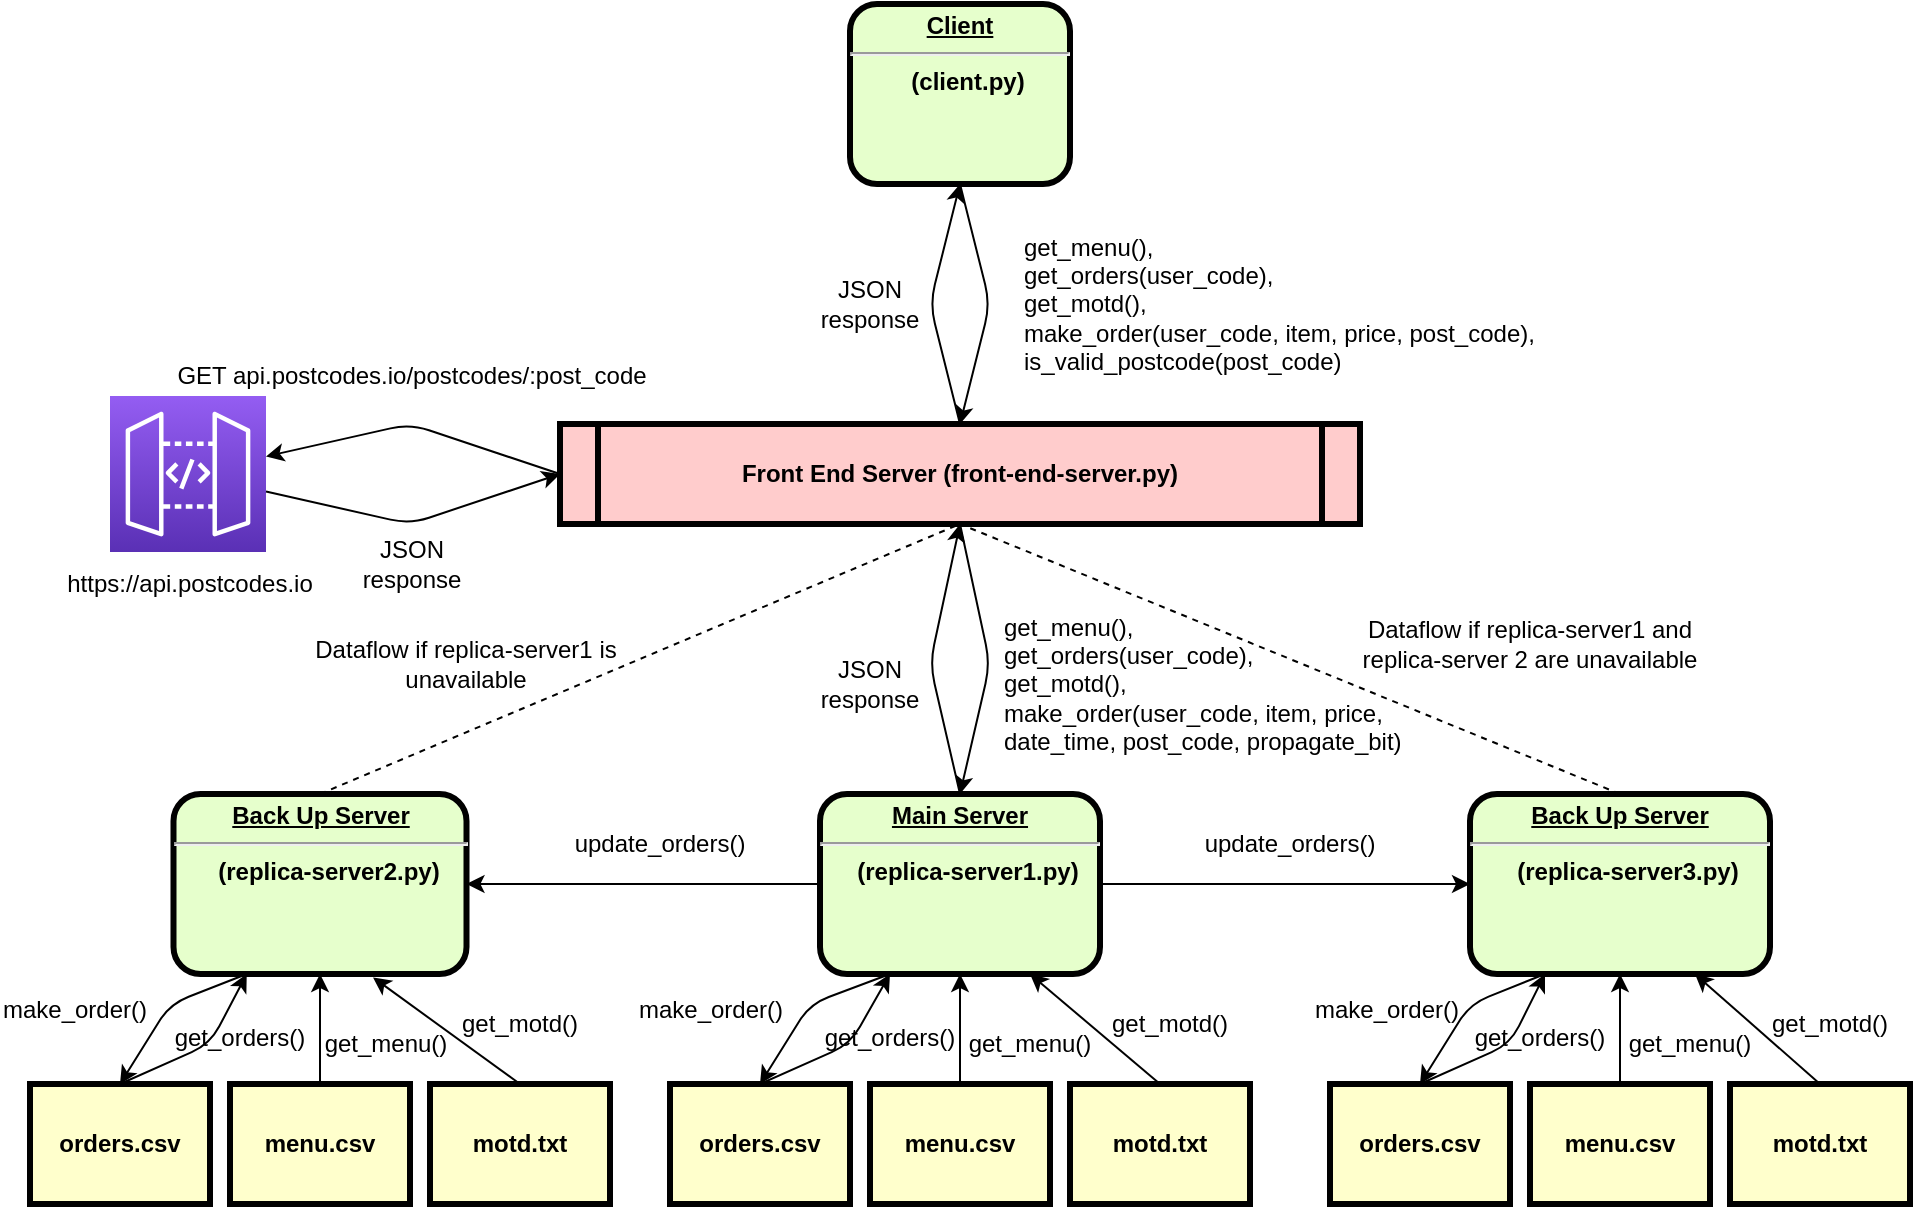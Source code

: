 <mxfile version="12.8.1" type="onedrive"><diagram name="Page-1" id="c7558073-3199-34d8-9f00-42111426c3f3"><mxGraphModel dx="1038" dy="580" grid="1" gridSize="10" guides="1" tooltips="1" connect="1" arrows="1" fold="1" page="1" pageScale="1" pageWidth="826" pageHeight="1169" background="#ffffff" math="0" shadow="0"><root><mxCell id="0"/><mxCell id="1" parent="0"/><mxCell id="5" value="Front End Server (front-end-server.py)" style="shape=process;whiteSpace=wrap;align=center;verticalAlign=middle;size=0.048;fontStyle=1;strokeWidth=3;fillColor=#FFCCCC" parent="1" vertex="1"><mxGeometry x="375.0" y="310" width="400" height="50" as="geometry"/></mxCell><mxCell id="6" value="&lt;p style=&quot;margin: 0px ; margin-top: 4px ; text-align: center ; text-decoration: underline&quot;&gt;&lt;strong&gt;Client&lt;/strong&gt;&lt;/p&gt;&lt;hr&gt;&lt;p style=&quot;margin: 0px ; margin-left: 8px&quot;&gt;(client.py)&lt;/p&gt;" style="verticalAlign=middle;align=center;overflow=fill;fontSize=12;fontFamily=Helvetica;html=1;rounded=1;fontStyle=1;strokeWidth=3;fillColor=#E6FFCC" parent="1" vertex="1"><mxGeometry x="520" y="100" width="110" height="90" as="geometry"/></mxCell><mxCell id="9" value="&lt;p style=&quot;margin: 0px ; margin-top: 4px ; text-align: center ; text-decoration: underline&quot;&gt;&lt;strong&gt;Back Up Server&lt;/strong&gt;&lt;/p&gt;&lt;hr&gt;&lt;p style=&quot;margin: 0px ; margin-left: 8px&quot;&gt;(replica-server3.py)&lt;/p&gt;" style="verticalAlign=middle;align=center;overflow=fill;fontSize=12;fontFamily=Helvetica;html=1;rounded=1;fontStyle=1;strokeWidth=3;fillColor=#E6FFCC" parent="1" vertex="1"><mxGeometry x="830" y="495" width="150" height="90" as="geometry"/></mxCell><mxCell id="10" value="&lt;p style=&quot;margin: 0px ; margin-top: 4px ; text-align: center ; text-decoration: underline&quot;&gt;Main Server&lt;/p&gt;&lt;hr&gt;&lt;p style=&quot;margin: 0px ; margin-left: 8px&quot;&gt;(replica-server1.py)&lt;/p&gt;" style="verticalAlign=middle;align=center;overflow=fill;fontSize=12;fontFamily=Helvetica;html=1;rounded=1;fontStyle=1;strokeWidth=3;fillColor=#E6FFCC" parent="1" vertex="1"><mxGeometry x="505" y="495" width="140" height="90" as="geometry"/></mxCell><mxCell id="13" value="menu.csv" style="whiteSpace=wrap;align=center;verticalAlign=middle;fontStyle=1;strokeWidth=3;fillColor=#FFFFCC" parent="1" vertex="1"><mxGeometry x="210.0" y="640" width="90" height="60" as="geometry"/></mxCell><mxCell id="14" value="orders.csv" style="whiteSpace=wrap;align=center;verticalAlign=middle;fontStyle=1;strokeWidth=3;fillColor=#FFFFCC" parent="1" vertex="1"><mxGeometry x="110.0" y="640.0" width="90" height="60" as="geometry"/></mxCell><mxCell id="15" value="motd.txt" style="whiteSpace=wrap;align=center;verticalAlign=middle;fontStyle=1;strokeWidth=3;fillColor=#FFFFCC" parent="1" vertex="1"><mxGeometry x="310.0" y="640" width="90" height="60" as="geometry"/></mxCell><mxCell id="11" value="&lt;p style=&quot;margin: 0px ; margin-top: 4px ; text-align: center ; text-decoration: underline&quot;&gt;&lt;strong&gt;Back Up Server&lt;/strong&gt;&lt;/p&gt;&lt;hr&gt;&lt;p style=&quot;margin: 0px ; margin-left: 8px&quot;&gt;(replica-server2.py)&lt;/p&gt;" style="verticalAlign=middle;align=center;overflow=fill;fontSize=12;fontFamily=Helvetica;html=1;rounded=1;fontStyle=1;strokeWidth=3;fillColor=#E6FFCC" parent="1" vertex="1"><mxGeometry x="181.75" y="495" width="146.5" height="90" as="geometry"/></mxCell><mxCell id="GjYTZL8-uG8DQfsM5Rw--96" value="menu.csv" style="whiteSpace=wrap;align=center;verticalAlign=middle;fontStyle=1;strokeWidth=3;fillColor=#FFFFCC" parent="1" vertex="1"><mxGeometry x="530" y="640" width="90" height="60" as="geometry"/></mxCell><mxCell id="GjYTZL8-uG8DQfsM5Rw--97" value="orders.csv" style="whiteSpace=wrap;align=center;verticalAlign=middle;fontStyle=1;strokeWidth=3;fillColor=#FFFFCC" parent="1" vertex="1"><mxGeometry x="430" y="640.0" width="90" height="60" as="geometry"/></mxCell><mxCell id="GjYTZL8-uG8DQfsM5Rw--98" value="motd.txt" style="whiteSpace=wrap;align=center;verticalAlign=middle;fontStyle=1;strokeWidth=3;fillColor=#FFFFCC" parent="1" vertex="1"><mxGeometry x="630.0" y="640" width="90" height="60" as="geometry"/></mxCell><mxCell id="GjYTZL8-uG8DQfsM5Rw--99" value="menu.csv" style="whiteSpace=wrap;align=center;verticalAlign=middle;fontStyle=1;strokeWidth=3;fillColor=#FFFFCC" parent="1" vertex="1"><mxGeometry x="860" y="640" width="90" height="60" as="geometry"/></mxCell><mxCell id="GjYTZL8-uG8DQfsM5Rw--100" value="orders.csv" style="whiteSpace=wrap;align=center;verticalAlign=middle;fontStyle=1;strokeWidth=3;fillColor=#FFFFCC" parent="1" vertex="1"><mxGeometry x="760" y="640.0" width="90" height="60" as="geometry"/></mxCell><mxCell id="GjYTZL8-uG8DQfsM5Rw--101" value="motd.txt" style="whiteSpace=wrap;align=center;verticalAlign=middle;fontStyle=1;strokeWidth=3;fillColor=#FFFFCC" parent="1" vertex="1"><mxGeometry x="960.0" y="640" width="90" height="60" as="geometry"/></mxCell><mxCell id="GjYTZL8-uG8DQfsM5Rw--102" value="" style="endArrow=classic;html=1;exitX=0.5;exitY=0;exitDx=0;exitDy=0;" parent="1" source="10" edge="1"><mxGeometry width="50" height="50" relative="1" as="geometry"><mxPoint x="510" y="380" as="sourcePoint"/><mxPoint x="575" y="360" as="targetPoint"/><Array as="points"><mxPoint x="560" y="430"/></Array></mxGeometry></mxCell><mxCell id="GjYTZL8-uG8DQfsM5Rw--103" value="" style="endArrow=none;dashed=1;html=1;entryX=0.5;entryY=1;entryDx=0;entryDy=0;exitX=0.5;exitY=0;exitDx=0;exitDy=0;" parent="1" source="11" target="5" edge="1"><mxGeometry width="50" height="50" relative="1" as="geometry"><mxPoint x="410" y="440" as="sourcePoint"/><mxPoint x="460" y="390" as="targetPoint"/></mxGeometry></mxCell><mxCell id="GjYTZL8-uG8DQfsM5Rw--104" value="" style="endArrow=none;dashed=1;html=1;exitX=0.5;exitY=0;exitDx=0;exitDy=0;entryX=0.5;entryY=1;entryDx=0;entryDy=0;" parent="1" source="9" target="5" edge="1"><mxGeometry width="50" height="50" relative="1" as="geometry"><mxPoint x="680" y="460" as="sourcePoint"/><mxPoint x="730" y="410" as="targetPoint"/></mxGeometry></mxCell><mxCell id="GjYTZL8-uG8DQfsM5Rw--105" value="" style="endArrow=classic;html=1;exitX=0.5;exitY=1;exitDx=0;exitDy=0;" parent="1" source="5" edge="1"><mxGeometry width="50" height="50" relative="1" as="geometry"><mxPoint x="700" y="370" as="sourcePoint"/><mxPoint x="575" y="495" as="targetPoint"/><Array as="points"><mxPoint x="590" y="430"/></Array></mxGeometry></mxCell><mxCell id="GjYTZL8-uG8DQfsM5Rw--106" value="" style="endArrow=classic;html=1;entryX=0.5;entryY=1;entryDx=0;entryDy=0;exitX=0.5;exitY=0;exitDx=0;exitDy=0;" parent="1" source="5" target="6" edge="1"><mxGeometry width="50" height="50" relative="1" as="geometry"><mxPoint x="550" y="260" as="sourcePoint"/><mxPoint x="600" y="210" as="targetPoint"/><Array as="points"><mxPoint x="560" y="250"/></Array></mxGeometry></mxCell><mxCell id="GjYTZL8-uG8DQfsM5Rw--107" value="" style="endArrow=classic;html=1;exitX=0.5;exitY=1;exitDx=0;exitDy=0;entryX=0.5;entryY=0;entryDx=0;entryDy=0;" parent="1" source="6" target="5" edge="1"><mxGeometry width="50" height="50" relative="1" as="geometry"><mxPoint x="640" y="270" as="sourcePoint"/><mxPoint x="690" y="220" as="targetPoint"/><Array as="points"><mxPoint x="590" y="250"/></Array></mxGeometry></mxCell><mxCell id="GjYTZL8-uG8DQfsM5Rw--108" value="" style="endArrow=classic;html=1;entryX=0.5;entryY=1;entryDx=0;entryDy=0;exitX=0.5;exitY=0;exitDx=0;exitDy=0;" parent="1" source="GjYTZL8-uG8DQfsM5Rw--96" target="10" edge="1"><mxGeometry width="50" height="50" relative="1" as="geometry"><mxPoint x="560" y="660" as="sourcePoint"/><mxPoint x="610" y="610" as="targetPoint"/></mxGeometry></mxCell><mxCell id="GjYTZL8-uG8DQfsM5Rw--109" value="" style="endArrow=classic;html=1;entryX=0.5;entryY=1;entryDx=0;entryDy=0;exitX=0.5;exitY=0;exitDx=0;exitDy=0;" parent="1" source="13" target="11" edge="1"><mxGeometry width="50" height="50" relative="1" as="geometry"><mxPoint x="230" y="660" as="sourcePoint"/><mxPoint x="280" y="610" as="targetPoint"/></mxGeometry></mxCell><mxCell id="GjYTZL8-uG8DQfsM5Rw--110" value="" style="endArrow=classic;html=1;entryX=0.5;entryY=1;entryDx=0;entryDy=0;exitX=0.5;exitY=0;exitDx=0;exitDy=0;" parent="1" source="GjYTZL8-uG8DQfsM5Rw--99" target="9" edge="1"><mxGeometry width="50" height="50" relative="1" as="geometry"><mxPoint x="860" y="650" as="sourcePoint"/><mxPoint x="910" y="600" as="targetPoint"/></mxGeometry></mxCell><mxCell id="GjYTZL8-uG8DQfsM5Rw--111" value="" style="endArrow=classic;html=1;exitX=0.5;exitY=0;exitDx=0;exitDy=0;entryX=0.681;entryY=1.019;entryDx=0;entryDy=0;entryPerimeter=0;" parent="1" source="15" target="11" edge="1"><mxGeometry width="50" height="50" relative="1" as="geometry"><mxPoint x="390" y="630" as="sourcePoint"/><mxPoint x="440" y="580" as="targetPoint"/></mxGeometry></mxCell><mxCell id="GjYTZL8-uG8DQfsM5Rw--112" value="" style="endArrow=classic;html=1;exitX=0.5;exitY=0;exitDx=0;exitDy=0;entryX=0.75;entryY=1;entryDx=0;entryDy=0;" parent="1" source="GjYTZL8-uG8DQfsM5Rw--98" target="10" edge="1"><mxGeometry width="50" height="50" relative="1" as="geometry"><mxPoint x="710" y="620" as="sourcePoint"/><mxPoint x="760" y="570" as="targetPoint"/></mxGeometry></mxCell><mxCell id="GjYTZL8-uG8DQfsM5Rw--113" value="" style="endArrow=classic;html=1;entryX=0.75;entryY=1;entryDx=0;entryDy=0;exitX=0.5;exitY=0;exitDx=0;exitDy=0;" parent="1" source="GjYTZL8-uG8DQfsM5Rw--101" target="9" edge="1"><mxGeometry width="50" height="50" relative="1" as="geometry"><mxPoint x="1040" y="620" as="sourcePoint"/><mxPoint x="1090" y="570" as="targetPoint"/></mxGeometry></mxCell><mxCell id="GjYTZL8-uG8DQfsM5Rw--114" value="" style="endArrow=classic;html=1;entryX=0.25;entryY=1;entryDx=0;entryDy=0;exitX=0.5;exitY=0;exitDx=0;exitDy=0;" parent="1" source="14" target="11" edge="1"><mxGeometry width="50" height="50" relative="1" as="geometry"><mxPoint x="90" y="630" as="sourcePoint"/><mxPoint x="140" y="580" as="targetPoint"/><Array as="points"><mxPoint x="200" y="620"/></Array></mxGeometry></mxCell><mxCell id="GjYTZL8-uG8DQfsM5Rw--115" value="" style="endArrow=classic;html=1;entryX=0.5;entryY=0;entryDx=0;entryDy=0;exitX=0.25;exitY=1;exitDx=0;exitDy=0;" parent="1" source="11" target="14" edge="1"><mxGeometry width="50" height="50" relative="1" as="geometry"><mxPoint x="120" y="640" as="sourcePoint"/><mxPoint x="170" y="590" as="targetPoint"/><Array as="points"><mxPoint x="180" y="600"/></Array></mxGeometry></mxCell><mxCell id="GjYTZL8-uG8DQfsM5Rw--116" value="" style="endArrow=classic;html=1;exitX=0.5;exitY=0;exitDx=0;exitDy=0;entryX=0.25;entryY=1;entryDx=0;entryDy=0;" parent="1" source="GjYTZL8-uG8DQfsM5Rw--97" target="10" edge="1"><mxGeometry width="50" height="50" relative="1" as="geometry"><mxPoint x="710" y="620" as="sourcePoint"/><mxPoint x="760" y="570" as="targetPoint"/><Array as="points"><mxPoint x="520" y="620"/></Array></mxGeometry></mxCell><mxCell id="GjYTZL8-uG8DQfsM5Rw--117" value="" style="endArrow=classic;html=1;entryX=0.5;entryY=0;entryDx=0;entryDy=0;exitX=0.25;exitY=1;exitDx=0;exitDy=0;" parent="1" source="10" target="GjYTZL8-uG8DQfsM5Rw--97" edge="1"><mxGeometry width="50" height="50" relative="1" as="geometry"><mxPoint x="420" y="620" as="sourcePoint"/><mxPoint x="470" y="570" as="targetPoint"/><Array as="points"><mxPoint x="500" y="600"/></Array></mxGeometry></mxCell><mxCell id="GjYTZL8-uG8DQfsM5Rw--118" value="" style="endArrow=classic;html=1;entryX=0.25;entryY=1;entryDx=0;entryDy=0;exitX=0.5;exitY=0;exitDx=0;exitDy=0;" parent="1" source="GjYTZL8-uG8DQfsM5Rw--100" target="9" edge="1"><mxGeometry width="50" height="50" relative="1" as="geometry"><mxPoint x="800" y="650" as="sourcePoint"/><mxPoint x="850" y="600" as="targetPoint"/><Array as="points"><mxPoint x="850" y="620"/></Array></mxGeometry></mxCell><mxCell id="GjYTZL8-uG8DQfsM5Rw--119" value="" style="endArrow=classic;html=1;entryX=0.5;entryY=0;entryDx=0;entryDy=0;exitX=0.25;exitY=1;exitDx=0;exitDy=0;" parent="1" source="9" target="GjYTZL8-uG8DQfsM5Rw--100" edge="1"><mxGeometry width="50" height="50" relative="1" as="geometry"><mxPoint x="770" y="620" as="sourcePoint"/><mxPoint x="820" y="570" as="targetPoint"/><Array as="points"><mxPoint x="830" y="600"/></Array></mxGeometry></mxCell><mxCell id="GjYTZL8-uG8DQfsM5Rw--122" value="" style="outlineConnect=0;fontColor=#232F3E;gradientColor=#945DF2;gradientDirection=north;fillColor=#5A30B5;strokeColor=#ffffff;dashed=0;verticalLabelPosition=bottom;verticalAlign=top;align=center;html=1;fontSize=12;fontStyle=0;aspect=fixed;shape=mxgraph.aws4.resourceIcon;resIcon=mxgraph.aws4.api_gateway;" parent="1" vertex="1"><mxGeometry x="150" y="296" width="78" height="78" as="geometry"/></mxCell><mxCell id="GjYTZL8-uG8DQfsM5Rw--123" value="" style="endArrow=classic;html=1;exitX=0;exitY=0.5;exitDx=0;exitDy=0;" parent="1" source="5" target="GjYTZL8-uG8DQfsM5Rw--122" edge="1"><mxGeometry width="50" height="50" relative="1" as="geometry"><mxPoint x="300" y="300" as="sourcePoint"/><mxPoint x="350" y="250" as="targetPoint"/><Array as="points"><mxPoint x="300" y="310"/></Array></mxGeometry></mxCell><mxCell id="GjYTZL8-uG8DQfsM5Rw--125" value="" style="endArrow=classic;html=1;entryX=0;entryY=0.5;entryDx=0;entryDy=0;" parent="1" source="GjYTZL8-uG8DQfsM5Rw--122" target="5" edge="1"><mxGeometry width="50" height="50" relative="1" as="geometry"><mxPoint x="290" y="410" as="sourcePoint"/><mxPoint x="340" y="360" as="targetPoint"/><Array as="points"><mxPoint x="300" y="360"/></Array></mxGeometry></mxCell><mxCell id="GjYTZL8-uG8DQfsM5Rw--126" value="https://api.postcodes.io" style="text;html=1;strokeColor=none;fillColor=none;align=center;verticalAlign=middle;whiteSpace=wrap;rounded=0;" parent="1" vertex="1"><mxGeometry x="170" y="380" width="40" height="20" as="geometry"/></mxCell><mxCell id="GjYTZL8-uG8DQfsM5Rw--127" value="get_menu(), &lt;br&gt;get_orders(user_code), &lt;br&gt;get_motd(), &lt;br&gt;&lt;div&gt;&lt;span&gt;make_order(user_code, item, price, post_code),&lt;/span&gt;&lt;/div&gt;&lt;div&gt;&lt;span&gt;is_valid_postcode(post_code)&lt;/span&gt;&lt;/div&gt;" style="text;html=1;strokeColor=none;fillColor=none;align=left;verticalAlign=middle;whiteSpace=wrap;rounded=0;" parent="1" vertex="1"><mxGeometry x="605" y="210" width="335" height="80" as="geometry"/></mxCell><mxCell id="GjYTZL8-uG8DQfsM5Rw--132" value="get_menu(), &lt;br&gt;get_orders(user_code), &lt;br&gt;get_motd(), &lt;br&gt;&lt;div&gt;&lt;span&gt;make_order(user_code, item, price, date_time, post_code, propagate_bit)&lt;/span&gt;&lt;/div&gt;" style="text;html=1;strokeColor=none;fillColor=none;align=left;verticalAlign=middle;whiteSpace=wrap;rounded=0;" parent="1" vertex="1"><mxGeometry x="595" y="400" width="215" height="80" as="geometry"/></mxCell><mxCell id="GjYTZL8-uG8DQfsM5Rw--133" value="GET api.postcodes.io/postcodes/:post_code" style="text;html=1;strokeColor=none;fillColor=none;align=center;verticalAlign=middle;whiteSpace=wrap;rounded=0;" parent="1" vertex="1"><mxGeometry x="150" y="276" width="302" height="20" as="geometry"/></mxCell><mxCell id="GjYTZL8-uG8DQfsM5Rw--134" value="JSON response" style="text;html=1;strokeColor=none;fillColor=none;align=center;verticalAlign=middle;whiteSpace=wrap;rounded=0;" parent="1" vertex="1"><mxGeometry x="510" y="240" width="40" height="20" as="geometry"/></mxCell><mxCell id="GjYTZL8-uG8DQfsM5Rw--135" value="JSON response" style="text;html=1;strokeColor=none;fillColor=none;align=center;verticalAlign=middle;whiteSpace=wrap;rounded=0;" parent="1" vertex="1"><mxGeometry x="281" y="370" width="40" height="20" as="geometry"/></mxCell><mxCell id="GjYTZL8-uG8DQfsM5Rw--136" value="JSON response" style="text;html=1;strokeColor=none;fillColor=none;align=center;verticalAlign=middle;whiteSpace=wrap;rounded=0;" parent="1" vertex="1"><mxGeometry x="510" y="430" width="40" height="20" as="geometry"/></mxCell><mxCell id="GjYTZL8-uG8DQfsM5Rw--137" value="get_motd()" style="text;html=1;strokeColor=none;fillColor=none;align=center;verticalAlign=middle;whiteSpace=wrap;rounded=0;" parent="1" vertex="1"><mxGeometry x="650" y="600" width="60" height="20" as="geometry"/></mxCell><mxCell id="GjYTZL8-uG8DQfsM5Rw--138" style="edgeStyle=orthogonalEdgeStyle;rounded=0;orthogonalLoop=1;jettySize=auto;html=1;exitX=0.5;exitY=1;exitDx=0;exitDy=0;" parent="1" source="GjYTZL8-uG8DQfsM5Rw--137" target="GjYTZL8-uG8DQfsM5Rw--137" edge="1"><mxGeometry relative="1" as="geometry"/></mxCell><mxCell id="GjYTZL8-uG8DQfsM5Rw--140" value="get_menu()" style="text;html=1;strokeColor=none;fillColor=none;align=center;verticalAlign=middle;whiteSpace=wrap;rounded=0;" parent="1" vertex="1"><mxGeometry x="570" y="610" width="80" height="20" as="geometry"/></mxCell><mxCell id="GjYTZL8-uG8DQfsM5Rw--142" value="get_orders()" style="text;html=1;strokeColor=none;fillColor=none;align=center;verticalAlign=middle;whiteSpace=wrap;rounded=0;rotation=0;" parent="1" vertex="1"><mxGeometry x="150" y="610" width="130" height="14.39" as="geometry"/></mxCell><mxCell id="GjYTZL8-uG8DQfsM5Rw--144" value="get_motd()" style="text;html=1;strokeColor=none;fillColor=none;align=center;verticalAlign=middle;whiteSpace=wrap;rounded=0;" parent="1" vertex="1"><mxGeometry x="980" y="600" width="60" height="20" as="geometry"/></mxCell><mxCell id="GjYTZL8-uG8DQfsM5Rw--145" value="get_menu()" style="text;html=1;strokeColor=none;fillColor=none;align=center;verticalAlign=middle;whiteSpace=wrap;rounded=0;" parent="1" vertex="1"><mxGeometry x="900" y="610" width="80" height="20" as="geometry"/></mxCell><mxCell id="GjYTZL8-uG8DQfsM5Rw--146" value="get_menu()" style="text;html=1;strokeColor=none;fillColor=none;align=center;verticalAlign=middle;whiteSpace=wrap;rounded=0;" parent="1" vertex="1"><mxGeometry x="248.25" y="610" width="80" height="20" as="geometry"/></mxCell><mxCell id="GjYTZL8-uG8DQfsM5Rw--147" value="get_motd()" style="text;html=1;strokeColor=none;fillColor=none;align=center;verticalAlign=middle;whiteSpace=wrap;rounded=0;" parent="1" vertex="1"><mxGeometry x="325" y="600" width="60" height="20" as="geometry"/></mxCell><mxCell id="GjYTZL8-uG8DQfsM5Rw--148" value="make_order()" style="text;html=1;strokeColor=none;fillColor=none;align=center;verticalAlign=middle;whiteSpace=wrap;rounded=0;rotation=0;" parent="1" vertex="1"><mxGeometry x="413" y="595.61" width="75" height="14.39" as="geometry"/></mxCell><mxCell id="GjYTZL8-uG8DQfsM5Rw--149" value="make_order()" style="text;html=1;strokeColor=none;fillColor=none;align=center;verticalAlign=middle;whiteSpace=wrap;rounded=0;rotation=0;" parent="1" vertex="1"><mxGeometry x="751" y="595.61" width="75" height="14.39" as="geometry"/></mxCell><mxCell id="GjYTZL8-uG8DQfsM5Rw--150" value="make_order()" style="text;html=1;strokeColor=none;fillColor=none;align=center;verticalAlign=middle;whiteSpace=wrap;rounded=0;rotation=0;" parent="1" vertex="1"><mxGeometry x="95" y="595.61" width="75" height="14.39" as="geometry"/></mxCell><mxCell id="GjYTZL8-uG8DQfsM5Rw--152" value="get_orders()" style="text;html=1;strokeColor=none;fillColor=none;align=center;verticalAlign=middle;whiteSpace=wrap;rounded=0;rotation=0;" parent="1" vertex="1"><mxGeometry x="475" y="610" width="130" height="14.39" as="geometry"/></mxCell><mxCell id="GjYTZL8-uG8DQfsM5Rw--153" value="get_orders()" style="text;html=1;strokeColor=none;fillColor=none;align=center;verticalAlign=middle;whiteSpace=wrap;rounded=0;rotation=0;" parent="1" vertex="1"><mxGeometry x="800" y="610" width="130" height="14.39" as="geometry"/></mxCell><mxCell id="GjYTZL8-uG8DQfsM5Rw--155" value="Dataflow if replica-server1 is unavailable" style="text;html=1;strokeColor=none;fillColor=none;align=center;verticalAlign=middle;whiteSpace=wrap;rounded=0;" parent="1" vertex="1"><mxGeometry x="243" y="420" width="170" height="20" as="geometry"/></mxCell><mxCell id="GjYTZL8-uG8DQfsM5Rw--157" value="Dataflow if replica-server1 and replica-server 2 are unavailable" style="text;html=1;strokeColor=none;fillColor=none;align=center;verticalAlign=middle;whiteSpace=wrap;rounded=0;" parent="1" vertex="1"><mxGeometry x="760" y="410" width="200" height="20" as="geometry"/></mxCell><mxCell id="GjYTZL8-uG8DQfsM5Rw--158" value="update_orders()" style="text;html=1;strokeColor=none;fillColor=none;align=center;verticalAlign=middle;whiteSpace=wrap;rounded=0;" parent="1" vertex="1"><mxGeometry x="400" y="510" width="50" height="20" as="geometry"/></mxCell><mxCell id="GjYTZL8-uG8DQfsM5Rw--159" value="update_orders()" style="text;html=1;strokeColor=none;fillColor=none;align=center;verticalAlign=middle;whiteSpace=wrap;rounded=0;" parent="1" vertex="1"><mxGeometry x="720" y="510" width="40" height="20" as="geometry"/></mxCell><mxCell id="GjYTZL8-uG8DQfsM5Rw--160" value="" style="endArrow=classic;html=1;exitX=0;exitY=0.5;exitDx=0;exitDy=0;entryX=1;entryY=0.5;entryDx=0;entryDy=0;" parent="1" source="10" target="11" edge="1"><mxGeometry width="50" height="50" relative="1" as="geometry"><mxPoint x="390" y="590" as="sourcePoint"/><mxPoint x="440" y="540" as="targetPoint"/></mxGeometry></mxCell><mxCell id="GjYTZL8-uG8DQfsM5Rw--161" value="" style="endArrow=classic;html=1;exitX=1;exitY=0.5;exitDx=0;exitDy=0;entryX=0;entryY=0.5;entryDx=0;entryDy=0;" parent="1" source="10" target="9" edge="1"><mxGeometry width="50" height="50" relative="1" as="geometry"><mxPoint x="515" y="550" as="sourcePoint"/><mxPoint x="338.25" y="550" as="targetPoint"/></mxGeometry></mxCell></root></mxGraphModel></diagram></mxfile>